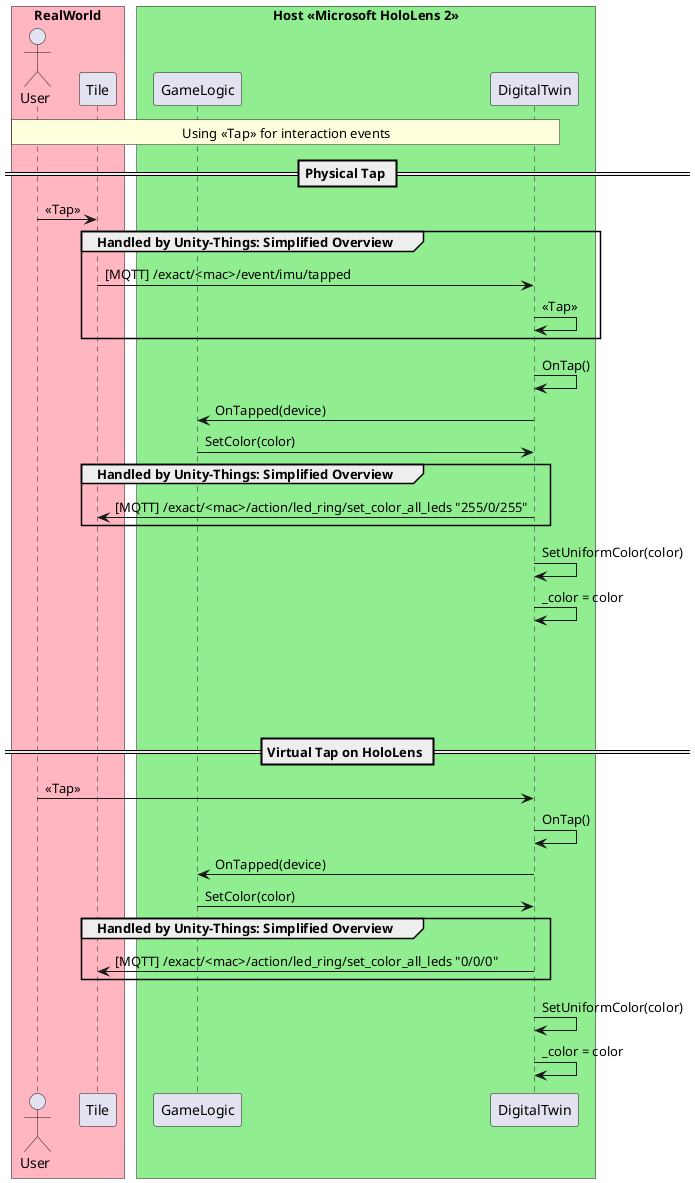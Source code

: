 @startuml sequenceDiagramSUInt

!pragma teoz true
box "RealWorld" #LightPink
    actor User
    participant Tile as PD
end box

box "Host <<Microsoft HoloLens 2>>" #LightGreen
    ' participant ExactManager as Exact
    participant GameLogic as Game
    participant DigitalTwin as DT
end box

rnote across
    Using <<Tap>> for interaction events
endnote

== Physical Tap ==

User -> PD : <<Tap>>
group Handled by Unity-Things: Simplified Overview
    PD -> DT : [MQTT] /exact/<mac>/event/imu/tapped
    DT -> DT : <<Tap>>
end
DT -> DT : OnTap()
DT -> Game : OnTapped(device)
Game -> DT : SetColor(color)
group Handled by Unity-Things: Simplified Overview
    DT -> PD : [MQTT] /exact/<mac>/action/led_ring/set_color_all_leds "255/0/255"
end

'over ND, NTMQ
' group ref: Setting color
    DT -> DT : SetUniformColor(color)
    DT -> DT : _color = color
' end

||100||
== Virtual Tap on HoloLens ==

' rnote across
'     Using `<<Select>>` for the event when a user interacts with the virtual object
'     Using `<<VirtualTapHappened>>` for the event fired by the DigitalTwin
' endnote

User -> DT : <<Tap>>
DT -> DT : OnTap()
' DT -> DT : <<VirtualTapHappened>>

'over PD, NTMQ
' group ref: VirtualTapHappened handling
    ' DT -> DT : OnTap()
    DT -> Game : OnTapped(device)
    Game -> DT : SetColor(color)
    group Handled by Unity-Things: Simplified Overview
        DT -> PD : [MQTT] /exact/<mac>/action/led_ring/set_color_all_leds "0/0/0"
    end
    ' hnote over DT #GoldenRod
    '     Same as 'ref: Setting color' in 'Physical Tap'
    ' endnote
    DT -> DT : SetUniformColor(color)
    DT -> DT : _color = color
' end

@end

